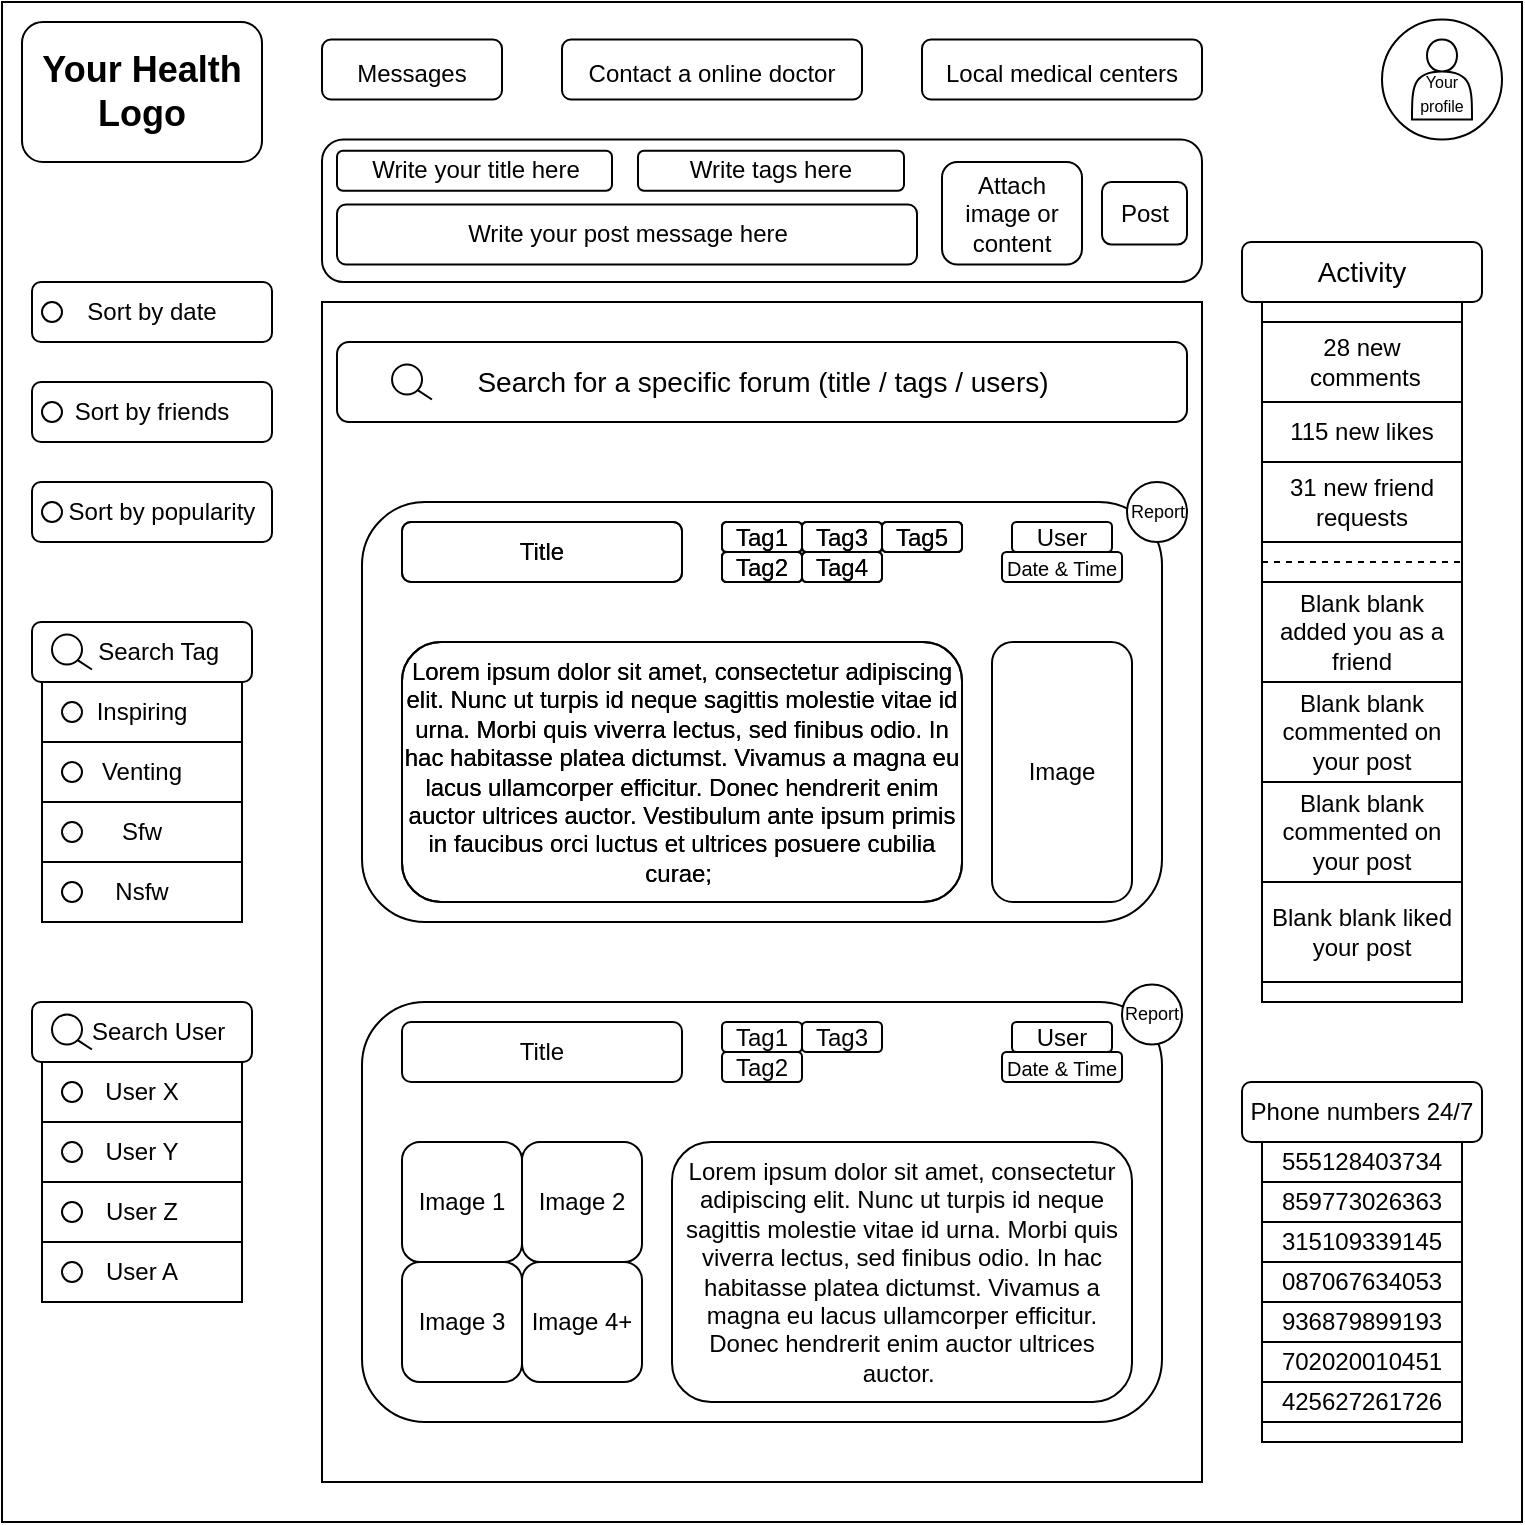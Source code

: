 <mxfile version="17.4.2" type="device"><diagram id="MVfI1JiswEitIVYkjKzp" name="Page-1"><mxGraphModel dx="630" dy="517" grid="1" gridSize="10" guides="1" tooltips="1" connect="1" arrows="1" fold="1" page="1" pageScale="1" pageWidth="850" pageHeight="1100" math="0" shadow="0"><root><mxCell id="0"/><mxCell id="1" parent="0"/><mxCell id="wFrsgG-em293zyF02P7F-1" value="" style="rounded=0;whiteSpace=wrap;html=1;fillColor=none;" parent="1" vertex="1"><mxGeometry x="40" y="40" width="760" height="760" as="geometry"/></mxCell><mxCell id="wFrsgG-em293zyF02P7F-2" value="" style="shape=actor;whiteSpace=wrap;html=1;fontSize=10;fillColor=none;" parent="1" vertex="1"><mxGeometry x="745" y="58.75" width="30" height="40" as="geometry"/></mxCell><mxCell id="wFrsgG-em293zyF02P7F-3" value="&lt;font style=&quot;font-size: 8px&quot;&gt;&lt;br&gt;Your&lt;br&gt;profile&lt;/font&gt;" style="ellipse;whiteSpace=wrap;html=1;aspect=fixed;fontSize=10;fillColor=none;" parent="1" vertex="1"><mxGeometry x="730" y="48.75" width="60" height="60" as="geometry"/></mxCell><mxCell id="wFrsgG-em293zyF02P7F-12" value="Search for a specific forum (title / tags / users)" style="rounded=1;whiteSpace=wrap;html=1;fontSize=14;fillColor=none;" parent="1" vertex="1"><mxGeometry x="207.5" y="210" width="425" height="40" as="geometry"/></mxCell><mxCell id="wFrsgG-em293zyF02P7F-13" value="" style="ellipse;whiteSpace=wrap;html=1;aspect=fixed;fillColor=none;" parent="1" vertex="1"><mxGeometry x="65" y="356.25" width="15" height="15" as="geometry"/></mxCell><mxCell id="wFrsgG-em293zyF02P7F-14" value="" style="endArrow=none;html=1;rounded=0;entryX=1;entryY=1;entryDx=0;entryDy=0;exitX=0.214;exitY=0.75;exitDx=0;exitDy=0;exitPerimeter=0;" parent="1" target="wFrsgG-em293zyF02P7F-13" edge="1"><mxGeometry width="50" height="50" relative="1" as="geometry"><mxPoint x="84.96" y="373.75" as="sourcePoint"/><mxPoint x="325" y="653.75" as="targetPoint"/></mxGeometry></mxCell><mxCell id="wFrsgG-em293zyF02P7F-15" value="&lt;font style=&quot;font-size: 18px&quot;&gt;&lt;b&gt;Your Health&lt;br&gt;Logo&lt;/b&gt;&lt;/font&gt;" style="rounded=1;whiteSpace=wrap;html=1;fontSize=14;fillColor=none;" parent="1" vertex="1"><mxGeometry x="50" y="50" width="120" height="70" as="geometry"/></mxCell><mxCell id="wFrsgG-em293zyF02P7F-17" value="" style="rounded=0;whiteSpace=wrap;html=1;fontSize=18;fillColor=none;" parent="1" vertex="1"><mxGeometry x="200" y="190" width="440" height="590" as="geometry"/></mxCell><mxCell id="wFrsgG-em293zyF02P7F-19" value="&lt;font style=&quot;font-size: 12px&quot;&gt;Messages&lt;/font&gt;" style="rounded=1;whiteSpace=wrap;html=1;fontSize=18;fillColor=none;" parent="1" vertex="1"><mxGeometry x="200" y="58.75" width="90" height="30" as="geometry"/></mxCell><mxCell id="wFrsgG-em293zyF02P7F-20" value="&lt;font style=&quot;font-size: 12px&quot;&gt;Local medical centers&lt;/font&gt;" style="rounded=1;whiteSpace=wrap;html=1;fontSize=18;fillColor=none;" parent="1" vertex="1"><mxGeometry x="500" y="58.75" width="140" height="30" as="geometry"/></mxCell><mxCell id="wFrsgG-em293zyF02P7F-21" value="&lt;font style=&quot;font-size: 12px&quot;&gt;Contact a online doctor&lt;/font&gt;" style="rounded=1;whiteSpace=wrap;html=1;fontSize=18;fillColor=none;" parent="1" vertex="1"><mxGeometry x="320" y="58.75" width="150" height="30" as="geometry"/></mxCell><mxCell id="wFrsgG-em293zyF02P7F-23" value="&lt;font style=&quot;font-size: 14px&quot;&gt;Activity&lt;/font&gt;" style="rounded=1;whiteSpace=wrap;html=1;fontSize=12;fillColor=none;" parent="1" vertex="1"><mxGeometry x="660" y="160" width="120" height="30" as="geometry"/></mxCell><mxCell id="wFrsgG-em293zyF02P7F-25" value="" style="rounded=0;whiteSpace=wrap;html=1;fontSize=14;fillColor=none;" parent="1" vertex="1"><mxGeometry x="670" y="190" width="100" height="350" as="geometry"/></mxCell><mxCell id="wFrsgG-em293zyF02P7F-26" value="&lt;font style=&quot;font-size: 12px&quot;&gt;Phone numbers 24/7&lt;/font&gt;" style="rounded=1;whiteSpace=wrap;html=1;fontSize=12;fillColor=none;" parent="1" vertex="1"><mxGeometry x="660" y="580" width="120" height="30" as="geometry"/></mxCell><mxCell id="wFrsgG-em293zyF02P7F-27" value="" style="rounded=0;whiteSpace=wrap;html=1;fontSize=12;fillColor=none;" parent="1" vertex="1"><mxGeometry x="670" y="610" width="100" height="150" as="geometry"/></mxCell><mxCell id="wFrsgG-em293zyF02P7F-28" value="555128403734" style="rounded=0;whiteSpace=wrap;html=1;fontSize=12;fillColor=none;" parent="1" vertex="1"><mxGeometry x="670" y="610" width="100" height="20" as="geometry"/></mxCell><mxCell id="wFrsgG-em293zyF02P7F-29" value="859773026363" style="rounded=0;whiteSpace=wrap;html=1;fontSize=12;fillColor=none;" parent="1" vertex="1"><mxGeometry x="670" y="630" width="100" height="20" as="geometry"/></mxCell><mxCell id="wFrsgG-em293zyF02P7F-30" value="315109339145" style="rounded=0;whiteSpace=wrap;html=1;fontSize=12;fillColor=none;" parent="1" vertex="1"><mxGeometry x="670" y="650" width="100" height="20" as="geometry"/></mxCell><mxCell id="wFrsgG-em293zyF02P7F-31" value="087067634053" style="rounded=0;whiteSpace=wrap;html=1;fontSize=12;fillColor=none;" parent="1" vertex="1"><mxGeometry x="670" y="670" width="100" height="20" as="geometry"/></mxCell><mxCell id="wFrsgG-em293zyF02P7F-32" value="936879899193" style="rounded=0;whiteSpace=wrap;html=1;fontSize=12;fillColor=none;" parent="1" vertex="1"><mxGeometry x="670" y="690" width="100" height="20" as="geometry"/></mxCell><mxCell id="wFrsgG-em293zyF02P7F-33" value="702020010451" style="rounded=0;whiteSpace=wrap;html=1;fontSize=12;fillColor=none;" parent="1" vertex="1"><mxGeometry x="670" y="710" width="100" height="20" as="geometry"/></mxCell><mxCell id="wFrsgG-em293zyF02P7F-34" value="425627261726" style="rounded=0;whiteSpace=wrap;html=1;fontSize=12;fillColor=none;" parent="1" vertex="1"><mxGeometry x="670" y="730" width="100" height="20" as="geometry"/></mxCell><mxCell id="wFrsgG-em293zyF02P7F-35" value="115 new likes" style="rounded=0;whiteSpace=wrap;html=1;fontSize=12;fillColor=none;" parent="1" vertex="1"><mxGeometry x="670" y="240" width="100" height="30" as="geometry"/></mxCell><mxCell id="wFrsgG-em293zyF02P7F-36" value="28 new&lt;br&gt;&amp;nbsp;comments" style="rounded=0;whiteSpace=wrap;html=1;fontSize=12;fillColor=none;" parent="1" vertex="1"><mxGeometry x="670" y="200" width="100" height="40" as="geometry"/></mxCell><mxCell id="wFrsgG-em293zyF02P7F-37" value="Blank blank added you as a friend" style="rounded=0;whiteSpace=wrap;html=1;fontSize=12;fillColor=none;" parent="1" vertex="1"><mxGeometry x="670" y="330" width="100" height="50" as="geometry"/></mxCell><mxCell id="wFrsgG-em293zyF02P7F-38" value="31 new friend requests" style="rounded=0;whiteSpace=wrap;html=1;fontSize=12;fillColor=none;" parent="1" vertex="1"><mxGeometry x="670" y="270" width="100" height="40" as="geometry"/></mxCell><mxCell id="wFrsgG-em293zyF02P7F-39" value="" style="endArrow=none;html=1;rounded=0;fontSize=12;dashed=1;" parent="1" edge="1"><mxGeometry width="50" height="50" relative="1" as="geometry"><mxPoint x="670" y="320" as="sourcePoint"/><mxPoint x="770" y="320" as="targetPoint"/></mxGeometry></mxCell><mxCell id="wFrsgG-em293zyF02P7F-40" value="Blank blank commented on your post" style="rounded=0;whiteSpace=wrap;html=1;fontSize=12;fillColor=none;" parent="1" vertex="1"><mxGeometry x="670" y="380" width="100" height="50" as="geometry"/></mxCell><mxCell id="wFrsgG-em293zyF02P7F-41" value="Blank blank commented on your post" style="rounded=0;whiteSpace=wrap;html=1;fontSize=12;fillColor=none;" parent="1" vertex="1"><mxGeometry x="670" y="430" width="100" height="50" as="geometry"/></mxCell><mxCell id="wFrsgG-em293zyF02P7F-42" value="Blank blank liked your post" style="rounded=0;whiteSpace=wrap;html=1;fontSize=12;fillColor=none;" parent="1" vertex="1"><mxGeometry x="670" y="480" width="100" height="50" as="geometry"/></mxCell><mxCell id="wFrsgG-em293zyF02P7F-43" value="" style="rounded=0;whiteSpace=wrap;html=1;fontSize=12;fillColor=none;" parent="1" vertex="1"><mxGeometry x="60" y="380" width="100" height="120" as="geometry"/></mxCell><mxCell id="wFrsgG-em293zyF02P7F-45" value="Inspiring" style="rounded=0;whiteSpace=wrap;html=1;fontSize=12;fillColor=none;" parent="1" vertex="1"><mxGeometry x="60" y="380" width="100" height="30" as="geometry"/></mxCell><mxCell id="wFrsgG-em293zyF02P7F-46" value="Venting" style="rounded=0;whiteSpace=wrap;html=1;fontSize=12;fillColor=none;" parent="1" vertex="1"><mxGeometry x="60" y="410" width="100" height="30" as="geometry"/></mxCell><mxCell id="wFrsgG-em293zyF02P7F-47" value="Sfw" style="rounded=0;whiteSpace=wrap;html=1;fontSize=12;fillColor=none;" parent="1" vertex="1"><mxGeometry x="60" y="440" width="100" height="30" as="geometry"/></mxCell><mxCell id="wFrsgG-em293zyF02P7F-48" value="Nsfw" style="rounded=0;whiteSpace=wrap;html=1;fontSize=12;fillColor=none;" parent="1" vertex="1"><mxGeometry x="60" y="470" width="100" height="30" as="geometry"/></mxCell><mxCell id="wFrsgG-em293zyF02P7F-50" value="" style="rounded=1;whiteSpace=wrap;html=1;fontSize=12;fillColor=none;arcSize=50;" parent="1" vertex="1"><mxGeometry x="70" y="390" width="10" height="10" as="geometry"/></mxCell><mxCell id="wFrsgG-em293zyF02P7F-51" value="" style="rounded=1;whiteSpace=wrap;html=1;fontSize=12;fillColor=none;arcSize=50;" parent="1" vertex="1"><mxGeometry x="70" y="420" width="10" height="10" as="geometry"/></mxCell><mxCell id="wFrsgG-em293zyF02P7F-52" value="" style="rounded=1;whiteSpace=wrap;html=1;fontSize=12;fillColor=none;arcSize=50;" parent="1" vertex="1"><mxGeometry x="70" y="450" width="10" height="10" as="geometry"/></mxCell><mxCell id="wFrsgG-em293zyF02P7F-53" value="" style="rounded=1;whiteSpace=wrap;html=1;fontSize=12;fillColor=none;arcSize=50;" parent="1" vertex="1"><mxGeometry x="70" y="480" width="10" height="10" as="geometry"/></mxCell><mxCell id="wFrsgG-em293zyF02P7F-64" value="&amp;nbsp; &amp;nbsp; &amp;nbsp;Search Tag" style="rounded=1;whiteSpace=wrap;html=1;fontSize=12;fillColor=none;" parent="1" vertex="1"><mxGeometry x="55" y="350" width="110" height="30" as="geometry"/></mxCell><mxCell id="wFrsgG-em293zyF02P7F-65" value="" style="ellipse;whiteSpace=wrap;html=1;aspect=fixed;fillColor=none;" parent="1" vertex="1"><mxGeometry x="65" y="546.25" width="15" height="15" as="geometry"/></mxCell><mxCell id="wFrsgG-em293zyF02P7F-66" value="" style="endArrow=none;html=1;rounded=0;entryX=1;entryY=1;entryDx=0;entryDy=0;exitX=0.214;exitY=0.75;exitDx=0;exitDy=0;exitPerimeter=0;" parent="1" target="wFrsgG-em293zyF02P7F-65" edge="1"><mxGeometry width="50" height="50" relative="1" as="geometry"><mxPoint x="84.96" y="563.75" as="sourcePoint"/><mxPoint x="325" y="843.75" as="targetPoint"/></mxGeometry></mxCell><mxCell id="wFrsgG-em293zyF02P7F-67" value="" style="rounded=0;whiteSpace=wrap;html=1;fontSize=12;fillColor=none;" parent="1" vertex="1"><mxGeometry x="60" y="570" width="100" height="120" as="geometry"/></mxCell><mxCell id="wFrsgG-em293zyF02P7F-68" value="User X" style="rounded=0;whiteSpace=wrap;html=1;fontSize=12;fillColor=none;" parent="1" vertex="1"><mxGeometry x="60" y="570" width="100" height="30" as="geometry"/></mxCell><mxCell id="wFrsgG-em293zyF02P7F-69" value="User Y" style="rounded=0;whiteSpace=wrap;html=1;fontSize=12;fillColor=none;" parent="1" vertex="1"><mxGeometry x="60" y="600" width="100" height="30" as="geometry"/></mxCell><mxCell id="wFrsgG-em293zyF02P7F-70" value="User Z" style="rounded=0;whiteSpace=wrap;html=1;fontSize=12;fillColor=none;" parent="1" vertex="1"><mxGeometry x="60" y="630" width="100" height="30" as="geometry"/></mxCell><mxCell id="wFrsgG-em293zyF02P7F-71" value="User A" style="rounded=0;whiteSpace=wrap;html=1;fontSize=12;fillColor=none;" parent="1" vertex="1"><mxGeometry x="60" y="660" width="100" height="30" as="geometry"/></mxCell><mxCell id="wFrsgG-em293zyF02P7F-72" value="" style="rounded=1;whiteSpace=wrap;html=1;fontSize=12;fillColor=none;arcSize=50;" parent="1" vertex="1"><mxGeometry x="70" y="580" width="10" height="10" as="geometry"/></mxCell><mxCell id="wFrsgG-em293zyF02P7F-73" value="" style="rounded=1;whiteSpace=wrap;html=1;fontSize=12;fillColor=none;arcSize=50;" parent="1" vertex="1"><mxGeometry x="70" y="610" width="10" height="10" as="geometry"/></mxCell><mxCell id="wFrsgG-em293zyF02P7F-74" value="" style="rounded=1;whiteSpace=wrap;html=1;fontSize=12;fillColor=none;arcSize=50;" parent="1" vertex="1"><mxGeometry x="70" y="640" width="10" height="10" as="geometry"/></mxCell><mxCell id="wFrsgG-em293zyF02P7F-75" value="" style="rounded=1;whiteSpace=wrap;html=1;fontSize=12;fillColor=none;arcSize=50;" parent="1" vertex="1"><mxGeometry x="70" y="670" width="10" height="10" as="geometry"/></mxCell><mxCell id="wFrsgG-em293zyF02P7F-76" value="&amp;nbsp; &amp;nbsp; &amp;nbsp;Search User" style="rounded=1;whiteSpace=wrap;html=1;fontSize=12;fillColor=none;" parent="1" vertex="1"><mxGeometry x="55" y="540" width="110" height="30" as="geometry"/></mxCell><mxCell id="wFrsgG-em293zyF02P7F-77" value="Sort by date" style="rounded=1;whiteSpace=wrap;html=1;fontSize=12;fillColor=none;" parent="1" vertex="1"><mxGeometry x="55" y="180" width="120" height="30" as="geometry"/></mxCell><mxCell id="wFrsgG-em293zyF02P7F-78" value="Sort by friends" style="rounded=1;whiteSpace=wrap;html=1;fontSize=12;fillColor=none;" parent="1" vertex="1"><mxGeometry x="55" y="230" width="120" height="30" as="geometry"/></mxCell><mxCell id="wFrsgG-em293zyF02P7F-79" value="&amp;nbsp; &amp;nbsp;Sort by popularity" style="rounded=1;whiteSpace=wrap;html=1;fontSize=12;fillColor=none;" parent="1" vertex="1"><mxGeometry x="55" y="280" width="120" height="30" as="geometry"/></mxCell><mxCell id="wFrsgG-em293zyF02P7F-80" value="" style="rounded=1;whiteSpace=wrap;html=1;fontSize=12;fillColor=none;arcSize=50;" parent="1" vertex="1"><mxGeometry x="60" y="290" width="10" height="10" as="geometry"/></mxCell><mxCell id="wFrsgG-em293zyF02P7F-81" value="" style="rounded=1;whiteSpace=wrap;html=1;fontSize=12;fillColor=none;arcSize=50;" parent="1" vertex="1"><mxGeometry x="60" y="240" width="10" height="10" as="geometry"/></mxCell><mxCell id="wFrsgG-em293zyF02P7F-82" value="" style="rounded=1;whiteSpace=wrap;html=1;fontSize=12;fillColor=none;arcSize=50;" parent="1" vertex="1"><mxGeometry x="60" y="190" width="10" height="10" as="geometry"/></mxCell><mxCell id="wFrsgG-em293zyF02P7F-83" value="" style="rounded=1;whiteSpace=wrap;html=1;fontSize=12;fillColor=none;" parent="1" vertex="1"><mxGeometry x="220" y="290" width="400" height="210" as="geometry"/></mxCell><mxCell id="wFrsgG-em293zyF02P7F-86" value="Title" style="rounded=1;whiteSpace=wrap;html=1;fontSize=12;fillColor=none;" parent="1" vertex="1"><mxGeometry x="240" y="300" width="140" height="30" as="geometry"/></mxCell><mxCell id="wFrsgG-em293zyF02P7F-87" value="User" style="rounded=1;whiteSpace=wrap;html=1;fontSize=12;fillColor=none;" parent="1" vertex="1"><mxGeometry x="545" y="300" width="50" height="15" as="geometry"/></mxCell><mxCell id="wFrsgG-em293zyF02P7F-88" value="Tag1" style="rounded=1;whiteSpace=wrap;html=1;fontSize=12;fillColor=none;" parent="1" vertex="1"><mxGeometry x="400" y="300" width="40" height="15" as="geometry"/></mxCell><mxCell id="wFrsgG-em293zyF02P7F-89" value="Tag2" style="rounded=1;whiteSpace=wrap;html=1;fontSize=12;fillColor=none;" parent="1" vertex="1"><mxGeometry x="400" y="315" width="40" height="15" as="geometry"/></mxCell><mxCell id="wFrsgG-em293zyF02P7F-90" value="Tag3" style="rounded=1;whiteSpace=wrap;html=1;fontSize=12;fillColor=none;" parent="1" vertex="1"><mxGeometry x="440" y="300" width="40" height="15" as="geometry"/></mxCell><mxCell id="wFrsgG-em293zyF02P7F-91" value="Tag4" style="rounded=1;whiteSpace=wrap;html=1;fontSize=12;fillColor=none;" parent="1" vertex="1"><mxGeometry x="440" y="315" width="40" height="15" as="geometry"/></mxCell><mxCell id="wFrsgG-em293zyF02P7F-92" value="Tag5" style="rounded=1;whiteSpace=wrap;html=1;fontSize=12;fillColor=none;" parent="1" vertex="1"><mxGeometry x="480" y="300" width="40" height="15" as="geometry"/></mxCell><mxCell id="wFrsgG-em293zyF02P7F-93" value="Lorem ipsum dolor sit amet, consectetur adipiscing elit. Nunc ut turpis id neque sagittis molestie vitae id urna. Morbi quis viverra lectus, sed finibus odio. In hac habitasse platea dictumst. Vivamus a magna eu lacus ullamcorper efficitur. Donec hendrerit enim auctor ultrices auctor. Vestibulum ante ipsum primis in faucibus orci luctus et ultrices posuere cubilia curae;&amp;nbsp;" style="rounded=1;whiteSpace=wrap;html=1;fontSize=12;fillColor=none;" parent="1" vertex="1"><mxGeometry x="240" y="360" width="280" height="130" as="geometry"/></mxCell><mxCell id="wFrsgG-em293zyF02P7F-94" value="&lt;font style=&quot;font-size: 10px&quot;&gt;Date &amp;amp; Time&lt;/font&gt;" style="rounded=1;whiteSpace=wrap;html=1;fontSize=12;fillColor=none;" parent="1" vertex="1"><mxGeometry x="540" y="315" width="60" height="15" as="geometry"/></mxCell><mxCell id="wFrsgG-em293zyF02P7F-95" value="Image" style="rounded=1;whiteSpace=wrap;html=1;fontSize=12;fillColor=none;" parent="1" vertex="1"><mxGeometry x="535" y="360" width="70" height="130" as="geometry"/></mxCell><mxCell id="wFrsgG-em293zyF02P7F-96" value="Lorem ipsum dolor sit amet, consectetur adipiscing elit. Nunc ut turpis id neque sagittis molestie vitae id urna. Morbi quis viverra lectus, sed finibus odio. In hac habitasse platea dictumst. Vivamus a magna eu lacus ullamcorper efficitur. Donec hendrerit enim auctor ultrices auctor. Vestibulum ante ipsum primis in faucibus orci luctus et ultrices posuere cubilia curae;&amp;nbsp;" style="rounded=1;whiteSpace=wrap;html=1;fontSize=12;fillColor=none;" parent="1" vertex="1"><mxGeometry x="240" y="360" width="280" height="130" as="geometry"/></mxCell><mxCell id="wFrsgG-em293zyF02P7F-97" value="Title" style="rounded=1;whiteSpace=wrap;html=1;fontSize=12;fillColor=none;" parent="1" vertex="1"><mxGeometry x="240" y="300" width="140" height="30" as="geometry"/></mxCell><mxCell id="wFrsgG-em293zyF02P7F-98" value="Tag1" style="rounded=1;whiteSpace=wrap;html=1;fontSize=12;fillColor=none;" parent="1" vertex="1"><mxGeometry x="400" y="300" width="40" height="15" as="geometry"/></mxCell><mxCell id="wFrsgG-em293zyF02P7F-99" value="Tag2" style="rounded=1;whiteSpace=wrap;html=1;fontSize=12;fillColor=none;" parent="1" vertex="1"><mxGeometry x="400" y="315" width="40" height="15" as="geometry"/></mxCell><mxCell id="wFrsgG-em293zyF02P7F-100" value="Tag4" style="rounded=1;whiteSpace=wrap;html=1;fontSize=12;fillColor=none;" parent="1" vertex="1"><mxGeometry x="440" y="315" width="40" height="15" as="geometry"/></mxCell><mxCell id="wFrsgG-em293zyF02P7F-101" value="Tag3" style="rounded=1;whiteSpace=wrap;html=1;fontSize=12;fillColor=none;" parent="1" vertex="1"><mxGeometry x="440" y="300" width="40" height="15" as="geometry"/></mxCell><mxCell id="wFrsgG-em293zyF02P7F-102" value="Tag5" style="rounded=1;whiteSpace=wrap;html=1;fontSize=12;fillColor=none;" parent="1" vertex="1"><mxGeometry x="480" y="300" width="40" height="15" as="geometry"/></mxCell><mxCell id="wFrsgG-em293zyF02P7F-103" value="" style="rounded=1;whiteSpace=wrap;html=1;fontSize=12;fillColor=none;" parent="1" vertex="1"><mxGeometry x="220" y="540" width="400" height="210" as="geometry"/></mxCell><mxCell id="wFrsgG-em293zyF02P7F-104" value="&lt;font style=&quot;font-size: 10px&quot;&gt;Date &amp;amp; Time&lt;/font&gt;" style="rounded=1;whiteSpace=wrap;html=1;fontSize=12;fillColor=none;" parent="1" vertex="1"><mxGeometry x="540" y="565" width="60" height="15" as="geometry"/></mxCell><mxCell id="wFrsgG-em293zyF02P7F-105" value="Image 1" style="rounded=1;whiteSpace=wrap;html=1;fontSize=12;fillColor=none;" parent="1" vertex="1"><mxGeometry x="240" y="610" width="60" height="60" as="geometry"/></mxCell><mxCell id="wFrsgG-em293zyF02P7F-106" value="Lorem ipsum dolor sit amet, consectetur adipiscing elit. Nunc ut turpis id neque sagittis molestie vitae id urna. Morbi quis viverra lectus, sed finibus odio. In hac habitasse platea dictumst. Vivamus a magna eu lacus ullamcorper efficitur. Donec hendrerit enim auctor ultrices auctor.&amp;nbsp;" style="rounded=1;whiteSpace=wrap;html=1;fontSize=12;fillColor=none;" parent="1" vertex="1"><mxGeometry x="375" y="610" width="230" height="130" as="geometry"/></mxCell><mxCell id="wFrsgG-em293zyF02P7F-107" value="Title" style="rounded=1;whiteSpace=wrap;html=1;fontSize=12;fillColor=none;" parent="1" vertex="1"><mxGeometry x="240" y="550" width="140" height="30" as="geometry"/></mxCell><mxCell id="wFrsgG-em293zyF02P7F-108" value="Tag1" style="rounded=1;whiteSpace=wrap;html=1;fontSize=12;fillColor=none;" parent="1" vertex="1"><mxGeometry x="400" y="550" width="40" height="15" as="geometry"/></mxCell><mxCell id="wFrsgG-em293zyF02P7F-109" value="Tag2" style="rounded=1;whiteSpace=wrap;html=1;fontSize=12;fillColor=none;" parent="1" vertex="1"><mxGeometry x="400" y="565" width="40" height="15" as="geometry"/></mxCell><mxCell id="wFrsgG-em293zyF02P7F-111" value="Tag3" style="rounded=1;whiteSpace=wrap;html=1;fontSize=12;fillColor=none;" parent="1" vertex="1"><mxGeometry x="440" y="550" width="40" height="15" as="geometry"/></mxCell><mxCell id="wFrsgG-em293zyF02P7F-113" value="User" style="rounded=1;whiteSpace=wrap;html=1;fontSize=12;fillColor=none;" parent="1" vertex="1"><mxGeometry x="545" y="550" width="50" height="15" as="geometry"/></mxCell><mxCell id="wFrsgG-em293zyF02P7F-114" value="Image 2" style="rounded=1;whiteSpace=wrap;html=1;fontSize=12;fillColor=none;" parent="1" vertex="1"><mxGeometry x="300" y="610" width="60" height="60" as="geometry"/></mxCell><mxCell id="wFrsgG-em293zyF02P7F-115" value="Image 3" style="rounded=1;whiteSpace=wrap;html=1;fontSize=12;fillColor=none;" parent="1" vertex="1"><mxGeometry x="240" y="670" width="60" height="60" as="geometry"/></mxCell><mxCell id="wFrsgG-em293zyF02P7F-116" value="Image 4+" style="rounded=1;whiteSpace=wrap;html=1;fontSize=12;fillColor=none;" parent="1" vertex="1"><mxGeometry x="300" y="670" width="60" height="60" as="geometry"/></mxCell><mxCell id="F_LJNqyKceNMOS_2_gzu-4" value="" style="rounded=1;whiteSpace=wrap;html=1;" parent="1" vertex="1"><mxGeometry x="200" y="108.75" width="440" height="71.25" as="geometry"/></mxCell><mxCell id="F_LJNqyKceNMOS_2_gzu-5" value="Write your title here" style="rounded=1;whiteSpace=wrap;html=1;" parent="1" vertex="1"><mxGeometry x="207.5" y="114.38" width="137.5" height="20" as="geometry"/></mxCell><mxCell id="F_LJNqyKceNMOS_2_gzu-6" value="Write your post message here" style="rounded=1;whiteSpace=wrap;html=1;" parent="1" vertex="1"><mxGeometry x="207.5" y="141.25" width="290" height="30" as="geometry"/></mxCell><mxCell id="F_LJNqyKceNMOS_2_gzu-7" value="Write tags here" style="rounded=1;whiteSpace=wrap;html=1;" parent="1" vertex="1"><mxGeometry x="358" y="114.38" width="133" height="20" as="geometry"/></mxCell><mxCell id="F_LJNqyKceNMOS_2_gzu-8" value="Attach image or content" style="rounded=1;whiteSpace=wrap;html=1;" parent="1" vertex="1"><mxGeometry x="510" y="120" width="70" height="51.25" as="geometry"/></mxCell><mxCell id="F_LJNqyKceNMOS_2_gzu-10" value="Post" style="rounded=1;whiteSpace=wrap;html=1;" parent="1" vertex="1"><mxGeometry x="590" y="130" width="42.5" height="31.25" as="geometry"/></mxCell><mxCell id="F_LJNqyKceNMOS_2_gzu-11" value="" style="ellipse;whiteSpace=wrap;html=1;aspect=fixed;fillColor=none;" parent="1" vertex="1"><mxGeometry x="235.02" y="221.25" width="15" height="15" as="geometry"/></mxCell><mxCell id="F_LJNqyKceNMOS_2_gzu-12" value="" style="endArrow=none;html=1;rounded=0;entryX=1;entryY=1;entryDx=0;entryDy=0;exitX=0.214;exitY=0.75;exitDx=0;exitDy=0;exitPerimeter=0;" parent="1" target="F_LJNqyKceNMOS_2_gzu-11" edge="1"><mxGeometry width="50" height="50" relative="1" as="geometry"><mxPoint x="254.98" y="238.75" as="sourcePoint"/><mxPoint x="495.02" y="518.75" as="targetPoint"/></mxGeometry></mxCell><mxCell id="Hsub2jlOLwdmUhOtKlrg-4" value="&lt;font style=&quot;font-size: 9px&quot;&gt;Report&lt;/font&gt;" style="ellipse;whiteSpace=wrap;html=1;aspect=fixed;fontSize=6;" vertex="1" parent="1"><mxGeometry x="600" y="531.25" width="30" height="30" as="geometry"/></mxCell><mxCell id="Hsub2jlOLwdmUhOtKlrg-5" value="&lt;font style=&quot;font-size: 9px&quot;&gt;Report&lt;/font&gt;" style="ellipse;whiteSpace=wrap;html=1;aspect=fixed;fontSize=6;" vertex="1" parent="1"><mxGeometry x="602.5" y="280" width="30" height="30" as="geometry"/></mxCell></root></mxGraphModel></diagram></mxfile>